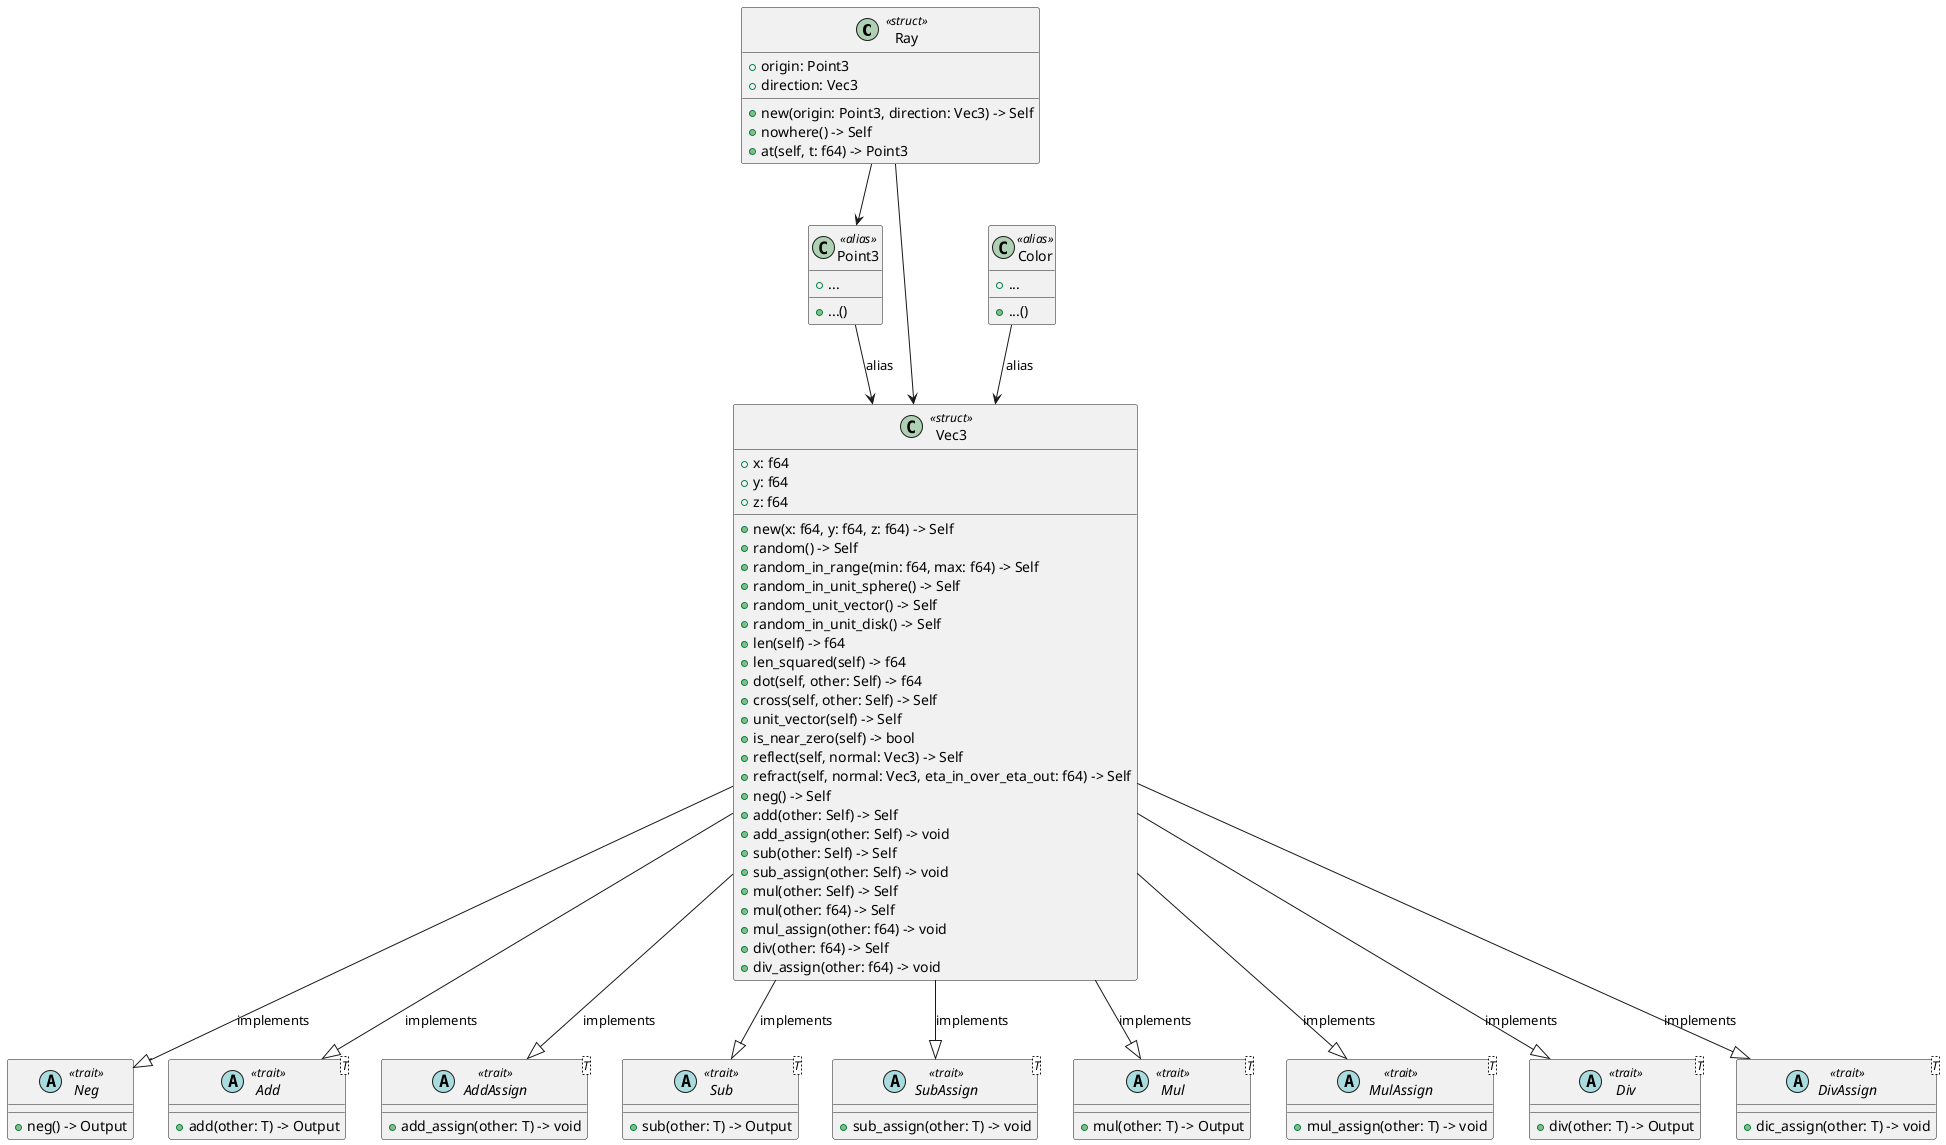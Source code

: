 @startuml primitives with traits

class Ray << struct >> {
    + origin: Point3
    + direction: Vec3
    + new(origin: Point3, direction: Vec3) -> Self
    + nowhere() -> Self
    + at(self, t: f64) -> Point3
}

Ray --> Point3
Ray --> Vec3

abstract class Neg << trait >> {
    + neg() -> Output
}

abstract class Add<T> << trait >> {
    + add(other: T) -> Output
}

abstract class AddAssign<T> << trait >> {
    + add_assign(other: T) -> void
}

abstract class Sub<T> << trait >> {
    + sub(other: T) -> Output
}

abstract class SubAssign<T> << trait >> {
    + sub_assign(other: T) -> void
}

abstract class Mul<T> << trait >> {
    + mul(other: T) -> Output
}

abstract class MulAssign<T> << trait >> {
    + mul_assign(other: T) -> void
}

abstract class Div<T> << trait >> {
    + div(other: T) -> Output
}

abstract class DivAssign<T> << trait >> {
    + dic_assign(other: T) -> void
}

class Vec3 << struct >> {
    + x: f64
    + y: f64
    + z: f64
    + new(x: f64, y: f64, z: f64) -> Self
    + random() -> Self
    + random_in_range(min: f64, max: f64) -> Self
    + random_in_unit_sphere() -> Self
    + random_unit_vector() -> Self
    + random_in_unit_disk() -> Self
    + len(self) -> f64
    + len_squared(self) -> f64
    + dot(self, other: Self) -> f64
    + cross(self, other: Self) -> Self
    + unit_vector(self) -> Self
    + is_near_zero(self) -> bool
    + reflect(self, normal: Vec3) -> Self
    + refract(self, normal: Vec3, eta_in_over_eta_out: f64) -> Self
    + neg() -> Self
    + add(other: Self) -> Self
    + add_assign(other: Self) -> void
    + sub(other: Self) -> Self
    + sub_assign(other: Self) -> void
    + mul(other: Self) -> Self
    + mul(other: f64) -> Self
    + mul_assign(other: f64) -> void
    + div(other: f64) -> Self
    + div_assign(other: f64) -> void
}

Vec3 --|> Neg : implements
Vec3 --|> Add : implements
Vec3 --|> AddAssign : implements
Vec3 --|> Sub : implements
Vec3 --|> SubAssign : implements
Vec3 --|> Mul : implements
Vec3 --|> MulAssign : implements
Vec3 --|> Div : implements
Vec3 --|> DivAssign : implements

class Color << alias >> {
    + ...
    + ...()
}

Color --> Vec3 : alias

class Point3 << alias >> {
    + ...
    + ...()
}

Point3 --> Vec3 : alias

@enduml
